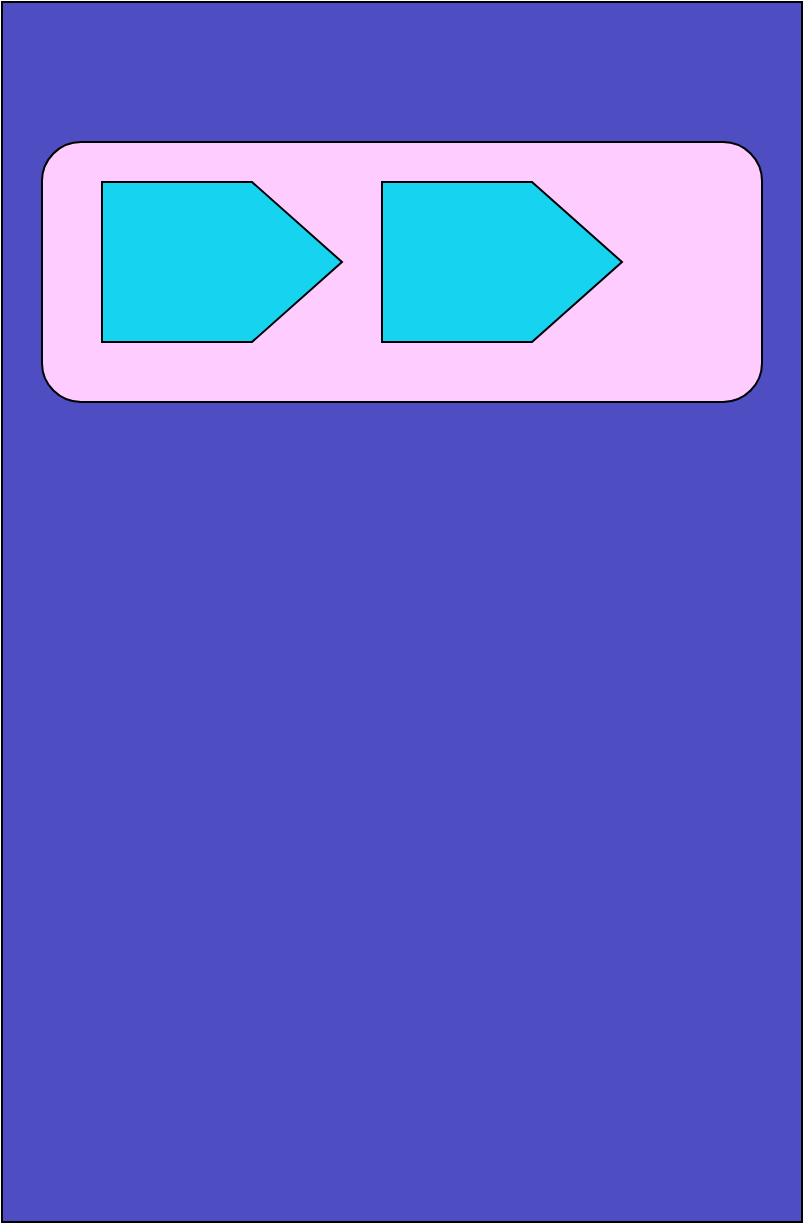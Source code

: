 <mxfile version="20.0.0" type="github">
  <diagram id="P3pDYhxM5VSlkDJfRx9B" name="第 1 页">
    <mxGraphModel dx="1363" dy="773" grid="1" gridSize="10" guides="1" tooltips="1" connect="1" arrows="1" fold="1" page="1" pageScale="1" pageWidth="850" pageHeight="1100" math="0" shadow="0">
      <root>
        <mxCell id="0" />
        <mxCell id="1" parent="0" />
        <mxCell id="N4SQtz1-ipX6x-QNF63d-2" value="" style="rounded=0;whiteSpace=wrap;html=1;fillColor=#4E4EC2;" vertex="1" parent="1">
          <mxGeometry x="160" y="160" width="400" height="610" as="geometry" />
        </mxCell>
        <mxCell id="N4SQtz1-ipX6x-QNF63d-3" value="" style="rounded=1;whiteSpace=wrap;html=1;fillColor=#FFCCFF;" vertex="1" parent="1">
          <mxGeometry x="180" y="230" width="360" height="130" as="geometry" />
        </mxCell>
        <mxCell id="N4SQtz1-ipX6x-QNF63d-5" value="" style="shape=offPageConnector;whiteSpace=wrap;html=1;fillColor=#16D3F0;direction=north;" vertex="1" parent="1">
          <mxGeometry x="210" y="250" width="120" height="80" as="geometry" />
        </mxCell>
        <mxCell id="N4SQtz1-ipX6x-QNF63d-7" value="" style="shape=offPageConnector;whiteSpace=wrap;html=1;fillColor=#16D3F0;direction=north;" vertex="1" parent="1">
          <mxGeometry x="350" y="250" width="120" height="80" as="geometry" />
        </mxCell>
      </root>
    </mxGraphModel>
  </diagram>
</mxfile>
